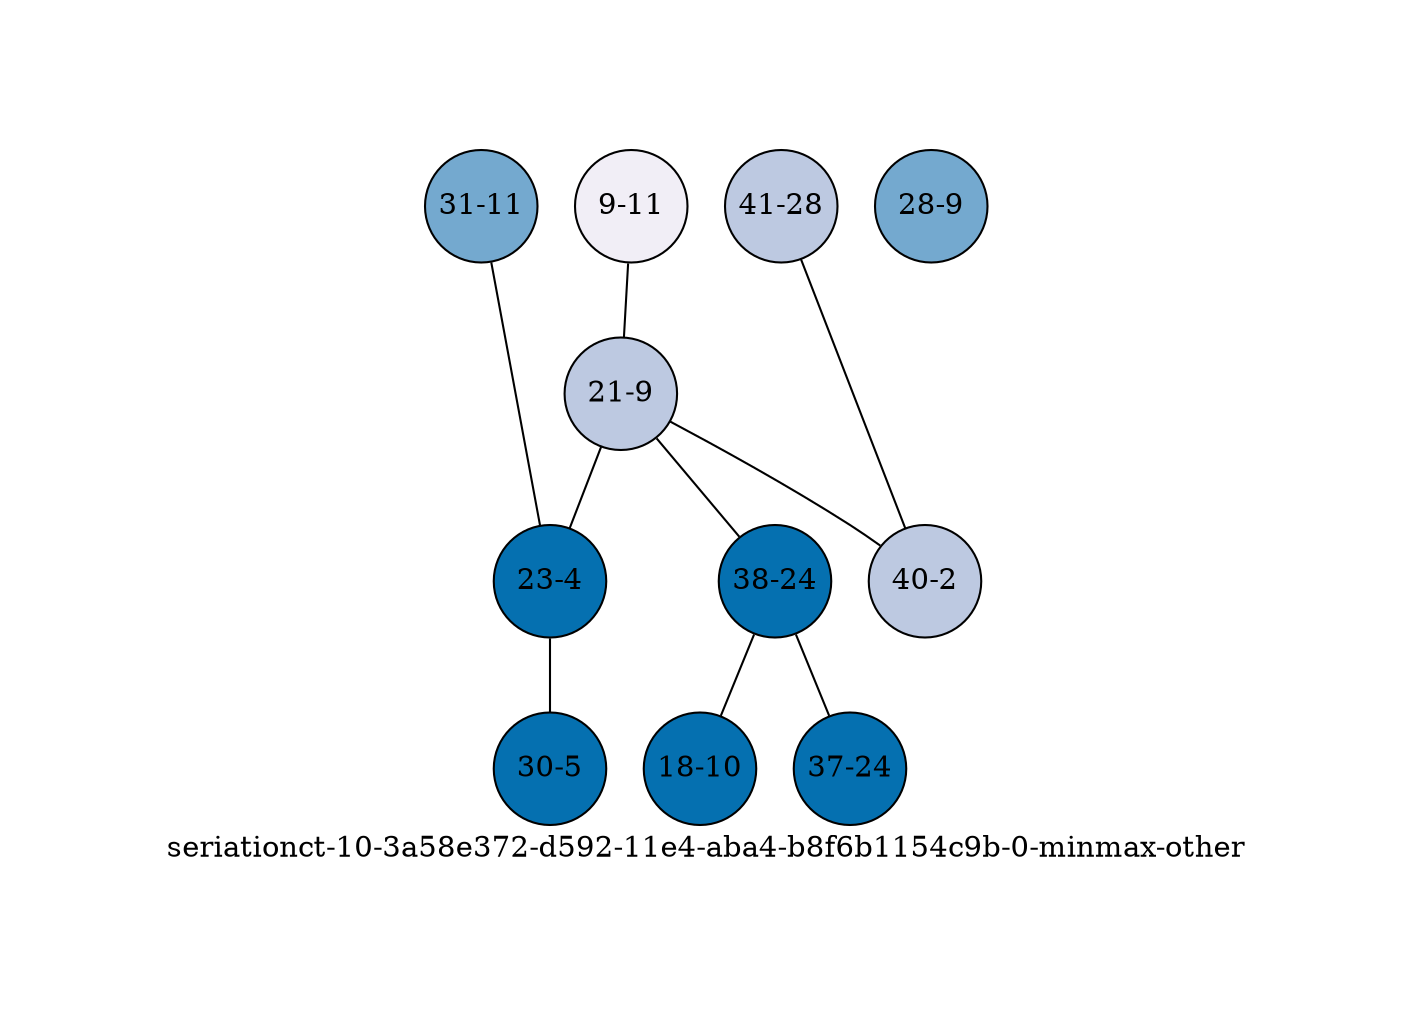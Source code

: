 strict graph "seriationct-10-3a58e372-d592-11e4-aba4-b8f6b1154c9b-0-minmax-other" {
labelloc=b;
ratio=auto;
pad="1.0";
label="seriationct-10-3a58e372-d592-11e4-aba4-b8f6b1154c9b-0-minmax-other";
node [width="0.75", style=filled, fixedsize=true, height="0.75", shape=circle, label=""];
0 [xCoordinate="11.0", appears_in_slice=2, yCoordinate="31.0", colorscheme=pubu4, short_label="31-11", label="31-11", fillcolor=3, id=0, size="454.50201905"];
1 [xCoordinate="9.0", appears_in_slice=2, yCoordinate="28.0", colorscheme=pubu4, short_label="28-9", label="28-9", fillcolor=3, id=1, size="454.50201905"];
2 [xCoordinate="28.0", appears_in_slice=3, yCoordinate="41.0", colorscheme=pubu4, short_label="41-28", label="41-28", fillcolor=2, id=2, size="608.597145587"];
3 [xCoordinate="11.0", appears_in_slice=4, yCoordinate="9.0", colorscheme=pubu4, short_label="9-11", label="9-11", fillcolor=1, id=3, size="711.306679819"];
4 [xCoordinate="9.0", appears_in_slice=3, yCoordinate="21.0", colorscheme=pubu4, short_label="21-9", label="21-9", fillcolor=2, id=4, size="608.597145587"];
5 [xCoordinate="4.0", appears_in_slice=1, yCoordinate="23.0", colorscheme=pubu4, short_label="23-4", label="23-4", fillcolor=4, id=5, size="477.852100737"];
6 [xCoordinate="5.0", appears_in_slice=1, yCoordinate="30.0", colorscheme=pubu4, short_label="30-5", label="30-5", fillcolor=4, id=6, size="366.064547949"];
7 [xCoordinate="24.0", appears_in_slice=1, yCoordinate="38.0", colorscheme=pubu4, short_label="38-24", label="38-24", fillcolor=4, id=7, size="477.852100737"];
8 [xCoordinate="24.0", appears_in_slice=1, yCoordinate="37.0", colorscheme=pubu4, short_label="37-24", label="37-24", fillcolor=4, id=8, size="366.064547949"];
9 [xCoordinate="2.0", appears_in_slice=3, yCoordinate="40.0", colorscheme=pubu4, short_label="40-2", label="40-2", fillcolor=2, id=9, size="608.597145587"];
10 [xCoordinate="10.0", appears_in_slice=1, yCoordinate="18.0", colorscheme=pubu4, short_label="18-10", label="18-10", fillcolor=4, id=10, size="366.064547949"];
0 -- 5  [inverseweight="4.22591331808", weight="0.236635237103"];
2 -- 9  [inverseweight="54.7766326686", weight="0.0182559597274"];
3 -- 4  [inverseweight="6.04042443516", weight="0.165551280499"];
4 -- 9  [inverseweight="5.53604526349", weight="0.180634361246"];
4 -- 5  [inverseweight="5.03709912019", weight="0.198526964854"];
4 -- 7  [inverseweight="4.83473891608", weight="0.206836401584"];
5 -- 6  [inverseweight="3.66874953078", weight="0.272572436905"];
7 -- 8  [inverseweight="5.47195909805", weight="0.182749904026"];
7 -- 10  [inverseweight="3.12337562699", weight="0.320166422303"];
}

